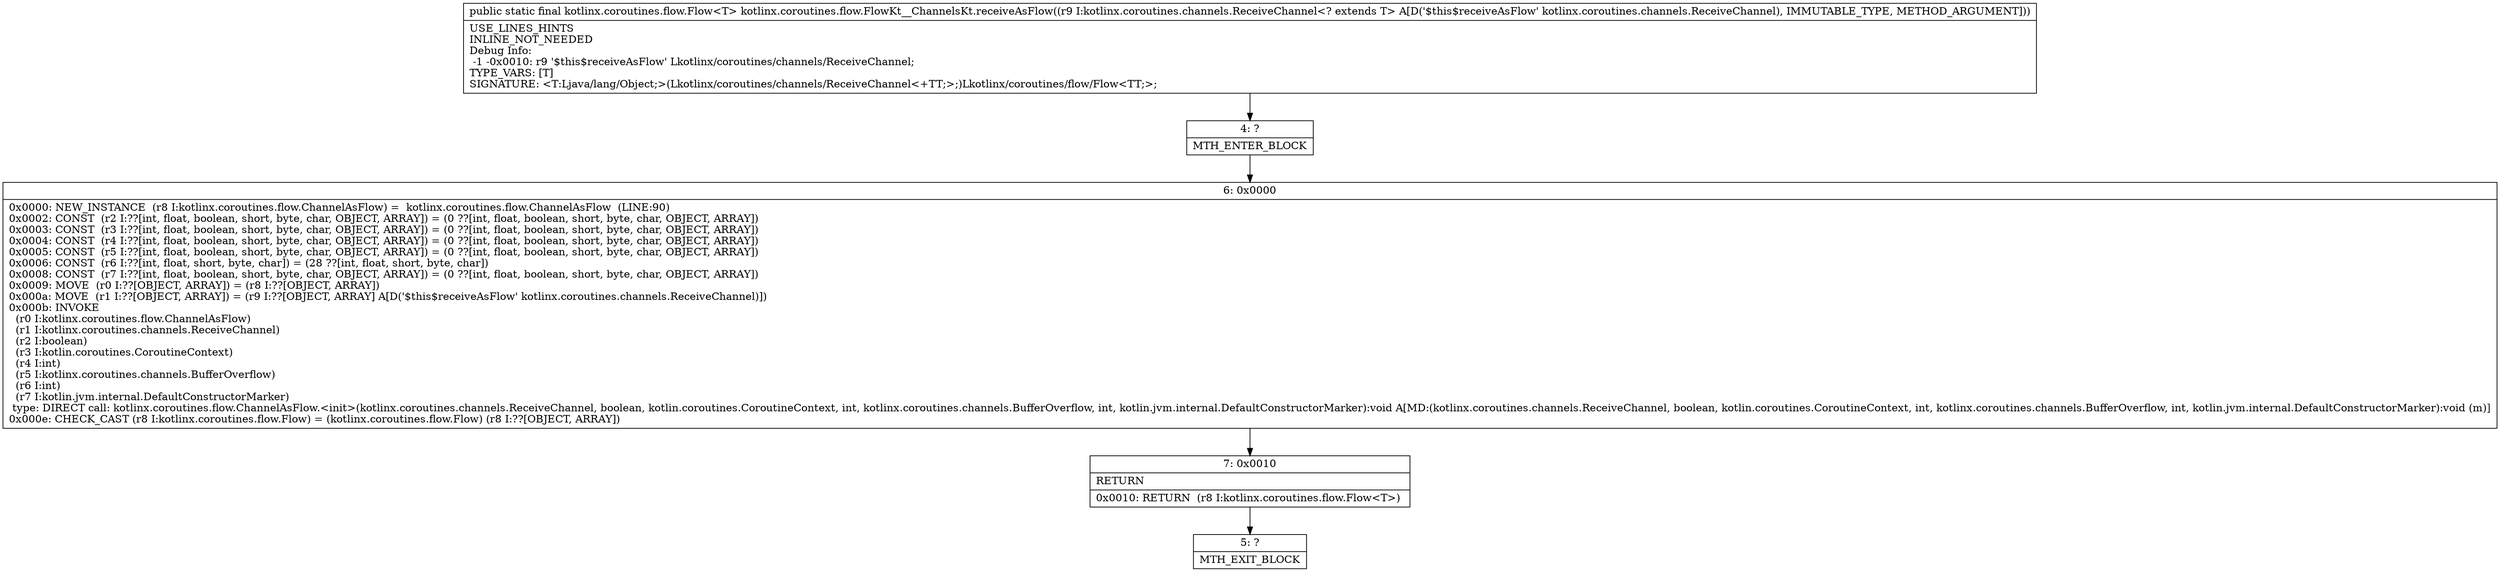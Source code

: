 digraph "CFG forkotlinx.coroutines.flow.FlowKt__ChannelsKt.receiveAsFlow(Lkotlinx\/coroutines\/channels\/ReceiveChannel;)Lkotlinx\/coroutines\/flow\/Flow;" {
Node_4 [shape=record,label="{4\:\ ?|MTH_ENTER_BLOCK\l}"];
Node_6 [shape=record,label="{6\:\ 0x0000|0x0000: NEW_INSTANCE  (r8 I:kotlinx.coroutines.flow.ChannelAsFlow) =  kotlinx.coroutines.flow.ChannelAsFlow  (LINE:90)\l0x0002: CONST  (r2 I:??[int, float, boolean, short, byte, char, OBJECT, ARRAY]) = (0 ??[int, float, boolean, short, byte, char, OBJECT, ARRAY]) \l0x0003: CONST  (r3 I:??[int, float, boolean, short, byte, char, OBJECT, ARRAY]) = (0 ??[int, float, boolean, short, byte, char, OBJECT, ARRAY]) \l0x0004: CONST  (r4 I:??[int, float, boolean, short, byte, char, OBJECT, ARRAY]) = (0 ??[int, float, boolean, short, byte, char, OBJECT, ARRAY]) \l0x0005: CONST  (r5 I:??[int, float, boolean, short, byte, char, OBJECT, ARRAY]) = (0 ??[int, float, boolean, short, byte, char, OBJECT, ARRAY]) \l0x0006: CONST  (r6 I:??[int, float, short, byte, char]) = (28 ??[int, float, short, byte, char]) \l0x0008: CONST  (r7 I:??[int, float, boolean, short, byte, char, OBJECT, ARRAY]) = (0 ??[int, float, boolean, short, byte, char, OBJECT, ARRAY]) \l0x0009: MOVE  (r0 I:??[OBJECT, ARRAY]) = (r8 I:??[OBJECT, ARRAY]) \l0x000a: MOVE  (r1 I:??[OBJECT, ARRAY]) = (r9 I:??[OBJECT, ARRAY] A[D('$this$receiveAsFlow' kotlinx.coroutines.channels.ReceiveChannel)]) \l0x000b: INVOKE  \l  (r0 I:kotlinx.coroutines.flow.ChannelAsFlow)\l  (r1 I:kotlinx.coroutines.channels.ReceiveChannel)\l  (r2 I:boolean)\l  (r3 I:kotlin.coroutines.CoroutineContext)\l  (r4 I:int)\l  (r5 I:kotlinx.coroutines.channels.BufferOverflow)\l  (r6 I:int)\l  (r7 I:kotlin.jvm.internal.DefaultConstructorMarker)\l type: DIRECT call: kotlinx.coroutines.flow.ChannelAsFlow.\<init\>(kotlinx.coroutines.channels.ReceiveChannel, boolean, kotlin.coroutines.CoroutineContext, int, kotlinx.coroutines.channels.BufferOverflow, int, kotlin.jvm.internal.DefaultConstructorMarker):void A[MD:(kotlinx.coroutines.channels.ReceiveChannel, boolean, kotlin.coroutines.CoroutineContext, int, kotlinx.coroutines.channels.BufferOverflow, int, kotlin.jvm.internal.DefaultConstructorMarker):void (m)]\l0x000e: CHECK_CAST (r8 I:kotlinx.coroutines.flow.Flow) = (kotlinx.coroutines.flow.Flow) (r8 I:??[OBJECT, ARRAY]) \l}"];
Node_7 [shape=record,label="{7\:\ 0x0010|RETURN\l|0x0010: RETURN  (r8 I:kotlinx.coroutines.flow.Flow\<T\>) \l}"];
Node_5 [shape=record,label="{5\:\ ?|MTH_EXIT_BLOCK\l}"];
MethodNode[shape=record,label="{public static final kotlinx.coroutines.flow.Flow\<T\> kotlinx.coroutines.flow.FlowKt__ChannelsKt.receiveAsFlow((r9 I:kotlinx.coroutines.channels.ReceiveChannel\<? extends T\> A[D('$this$receiveAsFlow' kotlinx.coroutines.channels.ReceiveChannel), IMMUTABLE_TYPE, METHOD_ARGUMENT]))  | USE_LINES_HINTS\lINLINE_NOT_NEEDED\lDebug Info:\l  \-1 \-0x0010: r9 '$this$receiveAsFlow' Lkotlinx\/coroutines\/channels\/ReceiveChannel;\lTYPE_VARS: [T]\lSIGNATURE: \<T:Ljava\/lang\/Object;\>(Lkotlinx\/coroutines\/channels\/ReceiveChannel\<+TT;\>;)Lkotlinx\/coroutines\/flow\/Flow\<TT;\>;\l}"];
MethodNode -> Node_4;Node_4 -> Node_6;
Node_6 -> Node_7;
Node_7 -> Node_5;
}

